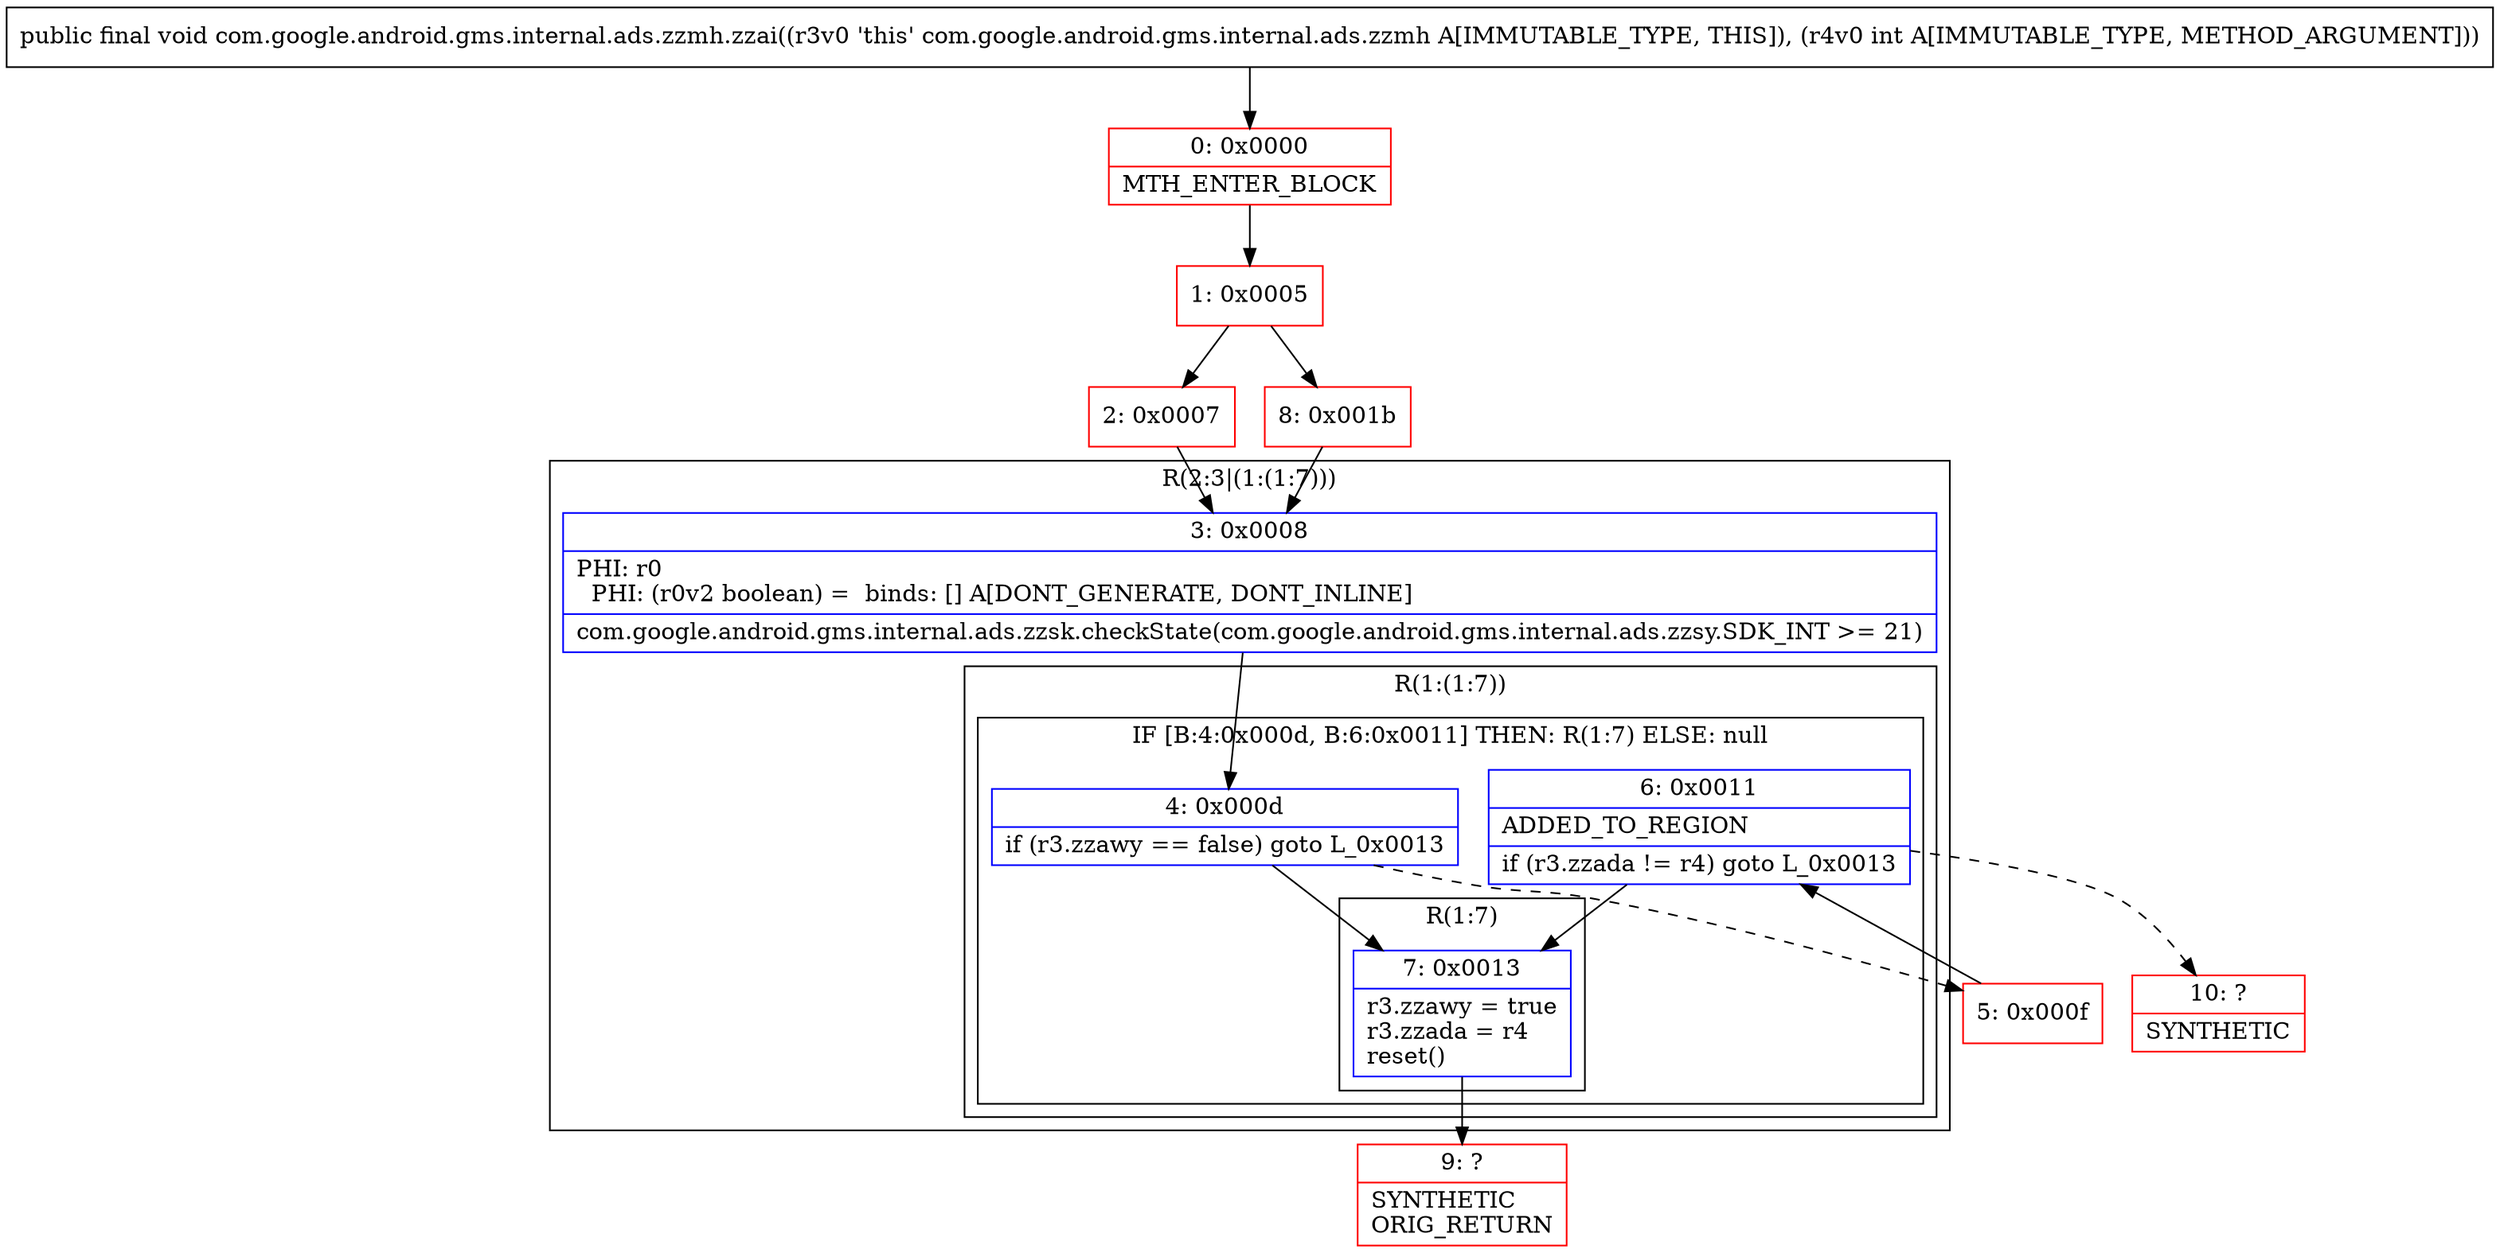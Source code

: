 digraph "CFG forcom.google.android.gms.internal.ads.zzmh.zzai(I)V" {
subgraph cluster_Region_335337994 {
label = "R(2:3|(1:(1:7)))";
node [shape=record,color=blue];
Node_3 [shape=record,label="{3\:\ 0x0008|PHI: r0 \l  PHI: (r0v2 boolean) =  binds: [] A[DONT_GENERATE, DONT_INLINE]\l|com.google.android.gms.internal.ads.zzsk.checkState(com.google.android.gms.internal.ads.zzsy.SDK_INT \>= 21)\l}"];
subgraph cluster_Region_98795921 {
label = "R(1:(1:7))";
node [shape=record,color=blue];
subgraph cluster_IfRegion_435694781 {
label = "IF [B:4:0x000d, B:6:0x0011] THEN: R(1:7) ELSE: null";
node [shape=record,color=blue];
Node_4 [shape=record,label="{4\:\ 0x000d|if (r3.zzawy == false) goto L_0x0013\l}"];
Node_6 [shape=record,label="{6\:\ 0x0011|ADDED_TO_REGION\l|if (r3.zzada != r4) goto L_0x0013\l}"];
subgraph cluster_Region_848245402 {
label = "R(1:7)";
node [shape=record,color=blue];
Node_7 [shape=record,label="{7\:\ 0x0013|r3.zzawy = true\lr3.zzada = r4\lreset()\l}"];
}
}
}
}
Node_0 [shape=record,color=red,label="{0\:\ 0x0000|MTH_ENTER_BLOCK\l}"];
Node_1 [shape=record,color=red,label="{1\:\ 0x0005}"];
Node_2 [shape=record,color=red,label="{2\:\ 0x0007}"];
Node_5 [shape=record,color=red,label="{5\:\ 0x000f}"];
Node_8 [shape=record,color=red,label="{8\:\ 0x001b}"];
Node_9 [shape=record,color=red,label="{9\:\ ?|SYNTHETIC\lORIG_RETURN\l}"];
Node_10 [shape=record,color=red,label="{10\:\ ?|SYNTHETIC\l}"];
MethodNode[shape=record,label="{public final void com.google.android.gms.internal.ads.zzmh.zzai((r3v0 'this' com.google.android.gms.internal.ads.zzmh A[IMMUTABLE_TYPE, THIS]), (r4v0 int A[IMMUTABLE_TYPE, METHOD_ARGUMENT])) }"];
MethodNode -> Node_0;
Node_3 -> Node_4;
Node_4 -> Node_5[style=dashed];
Node_4 -> Node_7;
Node_6 -> Node_7;
Node_6 -> Node_10[style=dashed];
Node_7 -> Node_9;
Node_0 -> Node_1;
Node_1 -> Node_2;
Node_1 -> Node_8;
Node_2 -> Node_3;
Node_5 -> Node_6;
Node_8 -> Node_3;
}

